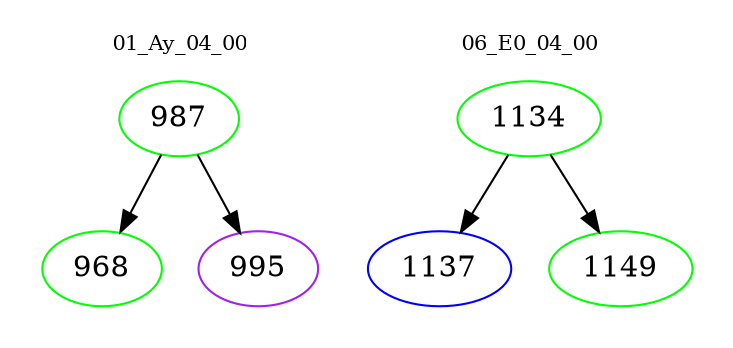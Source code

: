digraph{
subgraph cluster_0 {
color = white
label = "01_Ay_04_00";
fontsize=10;
T0_987 [label="987", color="green"]
T0_987 -> T0_968 [color="black"]
T0_968 [label="968", color="green"]
T0_987 -> T0_995 [color="black"]
T0_995 [label="995", color="purple"]
}
subgraph cluster_1 {
color = white
label = "06_E0_04_00";
fontsize=10;
T1_1134 [label="1134", color="green"]
T1_1134 -> T1_1137 [color="black"]
T1_1137 [label="1137", color="blue"]
T1_1134 -> T1_1149 [color="black"]
T1_1149 [label="1149", color="green"]
}
}
